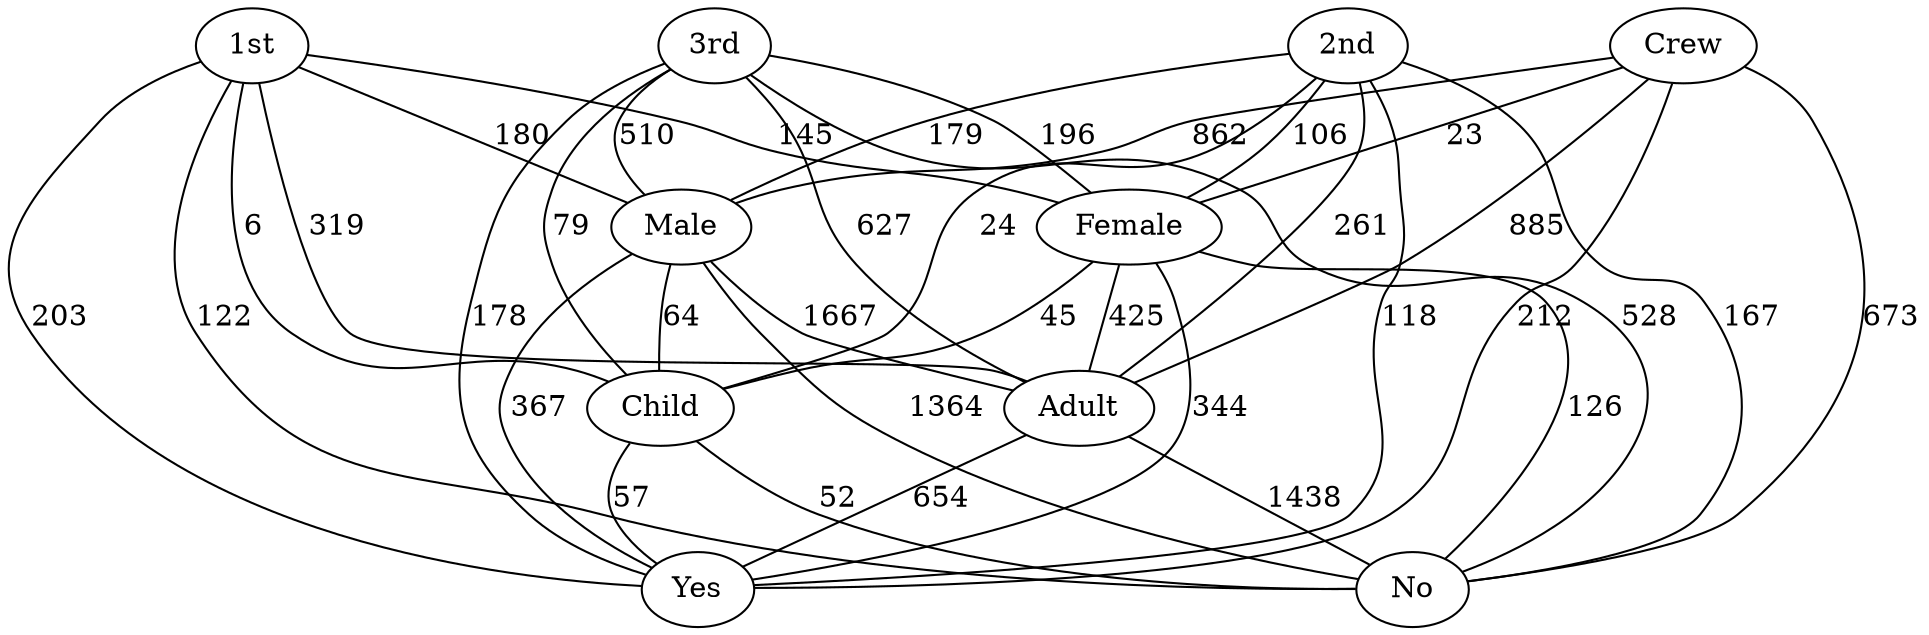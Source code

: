 strict graph "" {
Crew;
"3rd";
"1st";
"2nd";
Male;
Female;
Adult;
Child;
No;
Yes;
Crew -- Male  [color=black, label=862, style=solid];
Crew -- Female  [color=black, label=23, style=solid];
Crew -- Adult  [color=black, label=885, style=solid];
Crew -- No  [color=black, label=673, style=solid];
Crew -- Yes  [color=black, label=212, style=solid];
"3rd" -- Male  [color=black, label=510, style=solid];
"3rd" -- Female  [color=black, label=196, style=solid];
"3rd" -- Adult  [color=black, label=627, style=solid];
"3rd" -- Child  [color=black, label=79, style=solid];
"3rd" -- No  [color=black, label=528, style=solid];
"3rd" -- Yes  [color=black, label=178, style=solid];
"1st" -- Male  [color=black, label=180, style=solid];
"1st" -- Female  [color=black, label=145, style=solid];
"1st" -- Adult  [color=black, label=319, style=solid];
"1st" -- Child  [color=black, label=6, style=solid];
"1st" -- No  [color=black, label=122, style=solid];
"1st" -- Yes  [color=black, label=203, style=solid];
"2nd" -- Male  [color=black, label=179, style=solid];
"2nd" -- Female  [color=black, label=106, style=solid];
"2nd" -- Adult  [color=black, label=261, style=solid];
"2nd" -- Child  [color=black, label=24, style=solid];
"2nd" -- No  [color=black, label=167, style=solid];
"2nd" -- Yes  [color=black, label=118, style=solid];
Male -- Adult  [color=black, label=1667, style=solid];
Male -- Child  [color=black, label=64, style=solid];
Male -- No  [color=black, label=1364, style=solid];
Male -- Yes  [color=black, label=367, style=solid];
Female -- Adult  [color=black, label=425, style=solid];
Female -- Child  [color=black, label=45, style=solid];
Female -- No  [color=black, label=126, style=solid];
Female -- Yes  [color=black, label=344, style=solid];
Adult -- No  [color=black, label=1438, style=solid];
Adult -- Yes  [color=black, label=654, style=solid];
Child -- No  [color=black, label=52, style=solid];
Child -- Yes  [color=black, label=57, style=solid];
}

